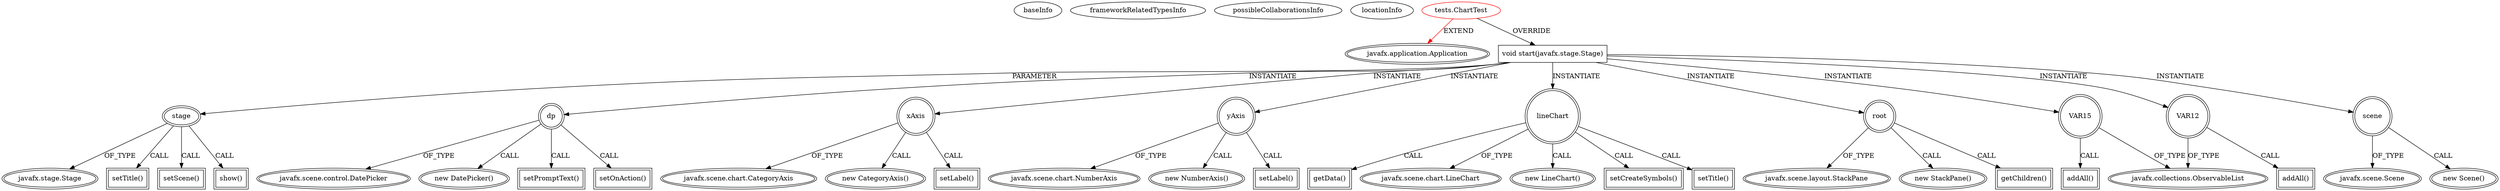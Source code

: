 digraph {
baseInfo[graphId=1479,category="extension_graph",isAnonymous=false,possibleRelation=false]
frameworkRelatedTypesInfo[0="javafx.application.Application"]
possibleCollaborationsInfo[]
locationInfo[projectName="TomaszKorecki-InvestorAssistant",filePath="/TomaszKorecki-InvestorAssistant/InvestorAssistant-master/Investor's assistant/src/tests/ChartTest.java",contextSignature="ChartTest",graphId="1479"]
0[label="tests.ChartTest",vertexType="ROOT_CLIENT_CLASS_DECLARATION",isFrameworkType=false,color=red]
1[label="javafx.application.Application",vertexType="FRAMEWORK_CLASS_TYPE",isFrameworkType=true,peripheries=2]
2[label="void start(javafx.stage.Stage)",vertexType="OVERRIDING_METHOD_DECLARATION",isFrameworkType=false,shape=box]
3[label="stage",vertexType="PARAMETER_DECLARATION",isFrameworkType=true,peripheries=2]
4[label="javafx.stage.Stage",vertexType="FRAMEWORK_CLASS_TYPE",isFrameworkType=true,peripheries=2]
6[label="dp",vertexType="VARIABLE_EXPRESION",isFrameworkType=true,peripheries=2,shape=circle]
7[label="javafx.scene.control.DatePicker",vertexType="FRAMEWORK_CLASS_TYPE",isFrameworkType=true,peripheries=2]
5[label="new DatePicker()",vertexType="CONSTRUCTOR_CALL",isFrameworkType=true,peripheries=2]
9[label="setPromptText()",vertexType="INSIDE_CALL",isFrameworkType=true,peripheries=2,shape=box]
11[label="setOnAction()",vertexType="INSIDE_CALL",isFrameworkType=true,peripheries=2,shape=box]
13[label="setTitle()",vertexType="INSIDE_CALL",isFrameworkType=true,peripheries=2,shape=box]
15[label="xAxis",vertexType="VARIABLE_EXPRESION",isFrameworkType=true,peripheries=2,shape=circle]
16[label="javafx.scene.chart.CategoryAxis",vertexType="FRAMEWORK_CLASS_TYPE",isFrameworkType=true,peripheries=2]
14[label="new CategoryAxis()",vertexType="CONSTRUCTOR_CALL",isFrameworkType=true,peripheries=2]
18[label="yAxis",vertexType="VARIABLE_EXPRESION",isFrameworkType=true,peripheries=2,shape=circle]
19[label="javafx.scene.chart.NumberAxis",vertexType="FRAMEWORK_CLASS_TYPE",isFrameworkType=true,peripheries=2]
17[label="new NumberAxis()",vertexType="CONSTRUCTOR_CALL",isFrameworkType=true,peripheries=2]
21[label="setLabel()",vertexType="INSIDE_CALL",isFrameworkType=true,peripheries=2,shape=box]
23[label="setLabel()",vertexType="INSIDE_CALL",isFrameworkType=true,peripheries=2,shape=box]
25[label="lineChart",vertexType="VARIABLE_EXPRESION",isFrameworkType=true,peripheries=2,shape=circle]
26[label="javafx.scene.chart.LineChart",vertexType="FRAMEWORK_CLASS_TYPE",isFrameworkType=true,peripheries=2]
24[label="new LineChart()",vertexType="CONSTRUCTOR_CALL",isFrameworkType=true,peripheries=2]
28[label="setCreateSymbols()",vertexType="INSIDE_CALL",isFrameworkType=true,peripheries=2,shape=box]
30[label="setTitle()",vertexType="INSIDE_CALL",isFrameworkType=true,peripheries=2,shape=box]
32[label="root",vertexType="VARIABLE_EXPRESION",isFrameworkType=true,peripheries=2,shape=circle]
33[label="javafx.scene.layout.StackPane",vertexType="FRAMEWORK_CLASS_TYPE",isFrameworkType=true,peripheries=2]
31[label="new StackPane()",vertexType="CONSTRUCTOR_CALL",isFrameworkType=true,peripheries=2]
34[label="VAR12",vertexType="VARIABLE_EXPRESION",isFrameworkType=true,peripheries=2,shape=circle]
36[label="javafx.collections.ObservableList",vertexType="FRAMEWORK_INTERFACE_TYPE",isFrameworkType=true,peripheries=2]
35[label="addAll()",vertexType="INSIDE_CALL",isFrameworkType=true,peripheries=2,shape=box]
38[label="getChildren()",vertexType="INSIDE_CALL",isFrameworkType=true,peripheries=2,shape=box]
40[label="scene",vertexType="VARIABLE_EXPRESION",isFrameworkType=true,peripheries=2,shape=circle]
41[label="javafx.scene.Scene",vertexType="FRAMEWORK_CLASS_TYPE",isFrameworkType=true,peripheries=2]
39[label="new Scene()",vertexType="CONSTRUCTOR_CALL",isFrameworkType=true,peripheries=2]
42[label="VAR15",vertexType="VARIABLE_EXPRESION",isFrameworkType=true,peripheries=2,shape=circle]
43[label="addAll()",vertexType="INSIDE_CALL",isFrameworkType=true,peripheries=2,shape=box]
46[label="getData()",vertexType="INSIDE_CALL",isFrameworkType=true,peripheries=2,shape=box]
48[label="setScene()",vertexType="INSIDE_CALL",isFrameworkType=true,peripheries=2,shape=box]
50[label="show()",vertexType="INSIDE_CALL",isFrameworkType=true,peripheries=2,shape=box]
0->1[label="EXTEND",color=red]
0->2[label="OVERRIDE"]
3->4[label="OF_TYPE"]
2->3[label="PARAMETER"]
2->6[label="INSTANTIATE"]
6->7[label="OF_TYPE"]
6->5[label="CALL"]
6->9[label="CALL"]
6->11[label="CALL"]
3->13[label="CALL"]
2->15[label="INSTANTIATE"]
15->16[label="OF_TYPE"]
15->14[label="CALL"]
2->18[label="INSTANTIATE"]
18->19[label="OF_TYPE"]
18->17[label="CALL"]
15->21[label="CALL"]
18->23[label="CALL"]
2->25[label="INSTANTIATE"]
25->26[label="OF_TYPE"]
25->24[label="CALL"]
25->28[label="CALL"]
25->30[label="CALL"]
2->32[label="INSTANTIATE"]
32->33[label="OF_TYPE"]
32->31[label="CALL"]
2->34[label="INSTANTIATE"]
34->36[label="OF_TYPE"]
34->35[label="CALL"]
32->38[label="CALL"]
2->40[label="INSTANTIATE"]
40->41[label="OF_TYPE"]
40->39[label="CALL"]
2->42[label="INSTANTIATE"]
42->36[label="OF_TYPE"]
42->43[label="CALL"]
25->46[label="CALL"]
3->48[label="CALL"]
3->50[label="CALL"]
}
